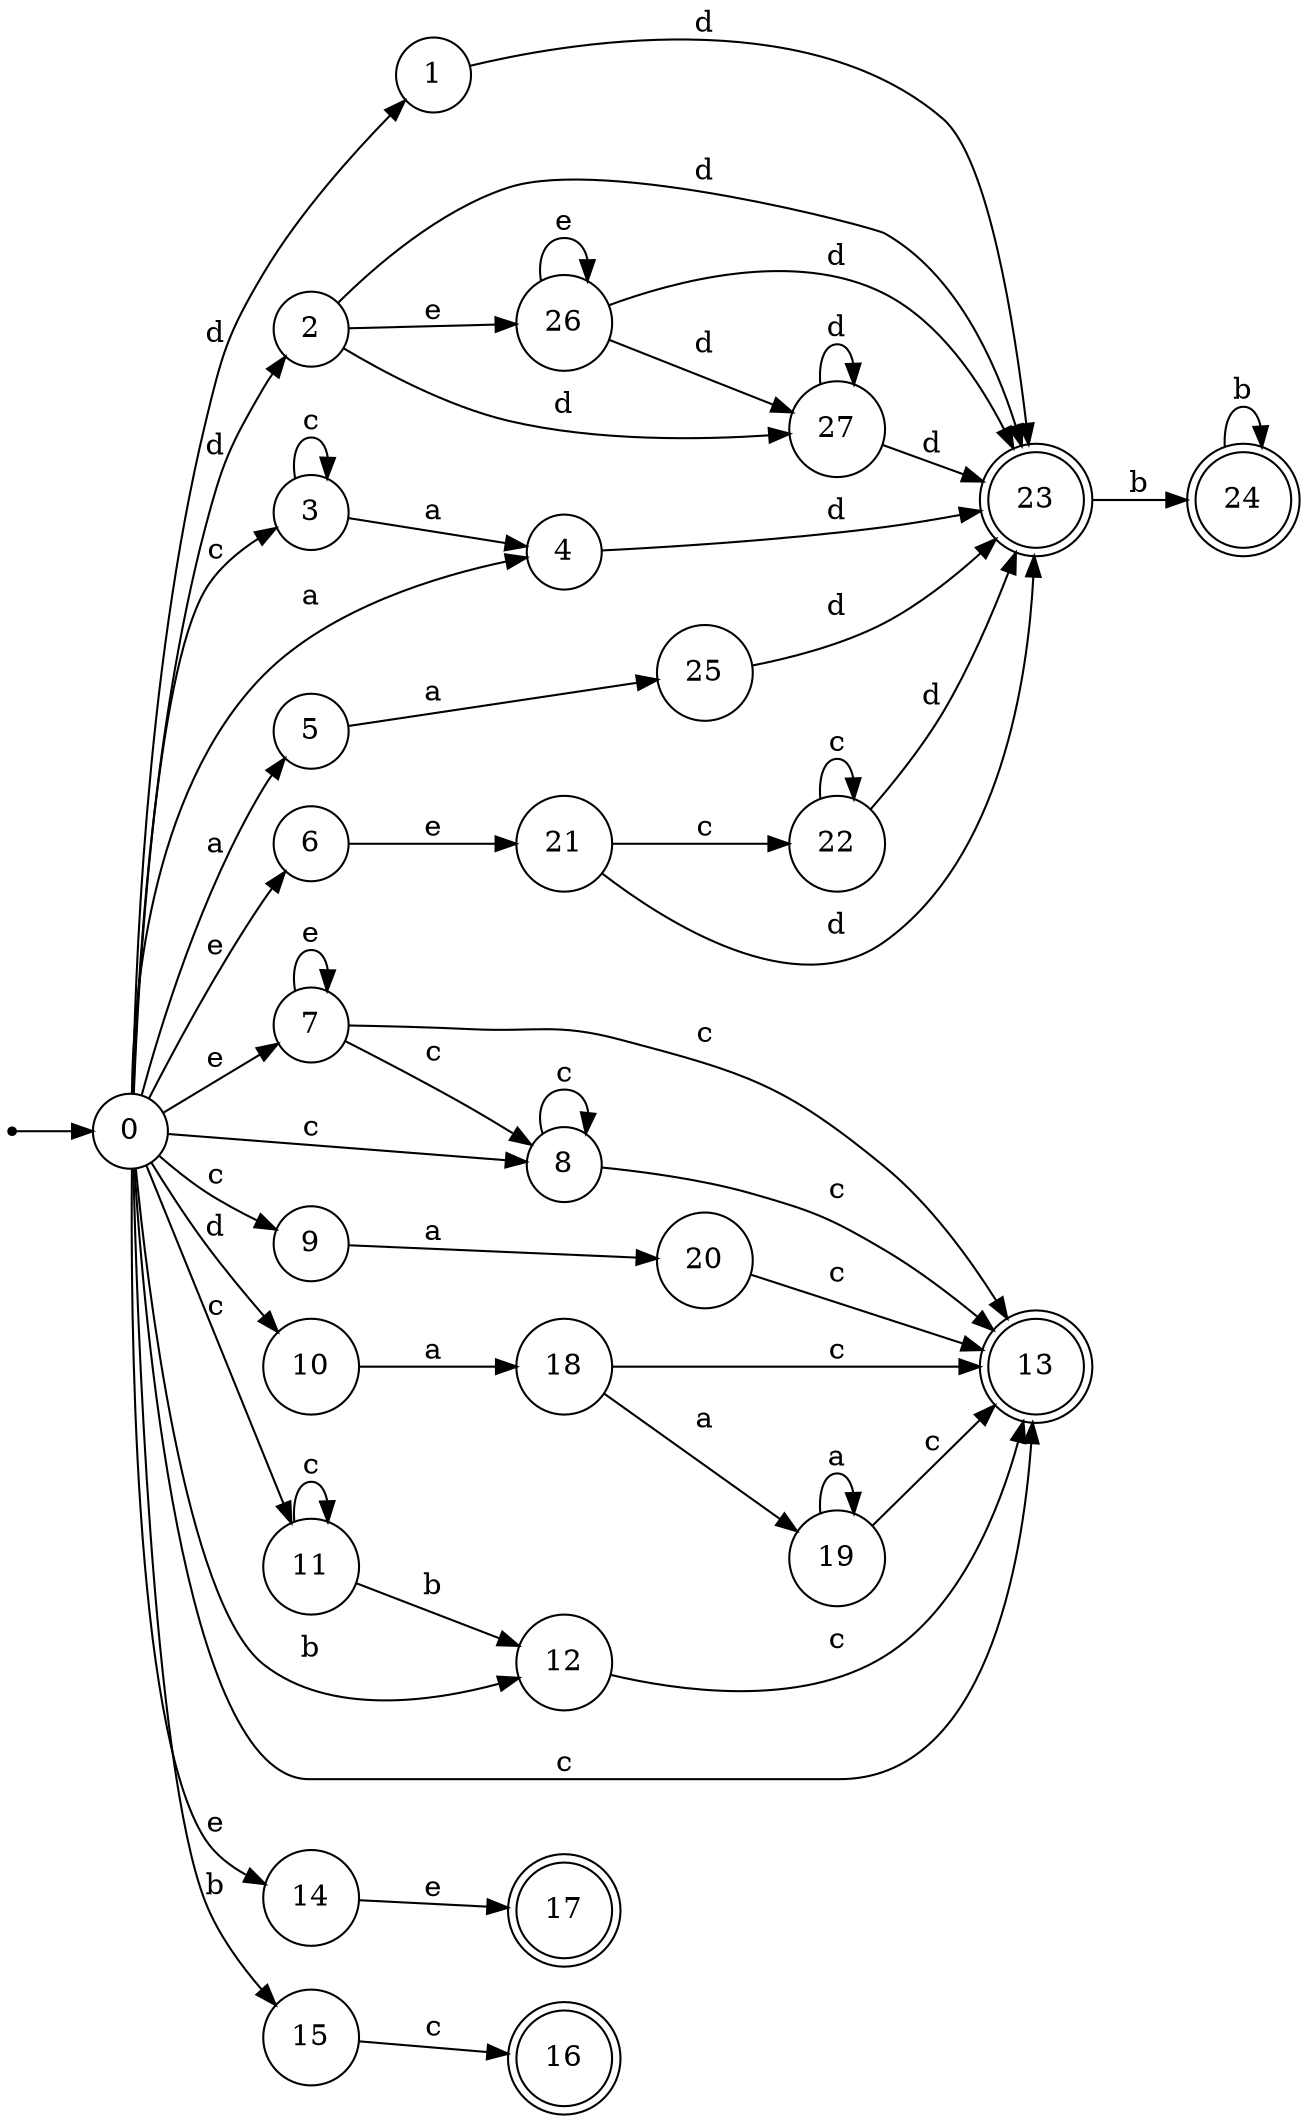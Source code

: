 digraph finite_state_machine {
rankdir=LR;
size="20,20";
node [shape = point]; "dummy0"
node [shape = circle]; "0";
"dummy0" -> "0";
node [shape = circle]; "1";
node [shape = circle]; "2";
node [shape = circle]; "3";
node [shape = circle]; "4";
node [shape = circle]; "5";
node [shape = circle]; "6";
node [shape = circle]; "7";
node [shape = circle]; "8";
node [shape = circle]; "9";
node [shape = circle]; "10";
node [shape = circle]; "11";
node [shape = circle]; "12";
node [shape = doublecircle]; "13";node [shape = circle]; "14";
node [shape = circle]; "15";
node [shape = doublecircle]; "16";node [shape = doublecircle]; "17";node [shape = circle]; "18";
node [shape = circle]; "19";
node [shape = circle]; "20";
node [shape = circle]; "21";
node [shape = circle]; "22";
node [shape = doublecircle]; "23";node [shape = doublecircle]; "24";node [shape = circle]; "25";
node [shape = circle]; "26";
node [shape = circle]; "27";
"0" -> "1" [label = "d"];
 "0" -> "2" [label = "d"];
 "0" -> "10" [label = "d"];
 "0" -> "3" [label = "c"];
 "0" -> "8" [label = "c"];
 "0" -> "9" [label = "c"];
 "0" -> "11" [label = "c"];
 "0" -> "13" [label = "c"];
 "0" -> "4" [label = "a"];
 "0" -> "5" [label = "a"];
 "0" -> "14" [label = "e"];
 "0" -> "6" [label = "e"];
 "0" -> "7" [label = "e"];
 "0" -> "12" [label = "b"];
 "0" -> "15" [label = "b"];
 "15" -> "16" [label = "c"];
 "14" -> "17" [label = "e"];
 "12" -> "13" [label = "c"];
 "11" -> "11" [label = "c"];
 "11" -> "12" [label = "b"];
 "10" -> "18" [label = "a"];
 "18" -> "19" [label = "a"];
 "18" -> "13" [label = "c"];
 "19" -> "19" [label = "a"];
 "19" -> "13" [label = "c"];
 "9" -> "20" [label = "a"];
 "20" -> "13" [label = "c"];
 "8" -> "8" [label = "c"];
 "8" -> "13" [label = "c"];
 "7" -> "7" [label = "e"];
 "7" -> "8" [label = "c"];
 "7" -> "13" [label = "c"];
 "6" -> "21" [label = "e"];
 "21" -> "22" [label = "c"];
 "21" -> "23" [label = "d"];
 "23" -> "24" [label = "b"];
 "24" -> "24" [label = "b"];
 "22" -> "22" [label = "c"];
 "22" -> "23" [label = "d"];
 "5" -> "25" [label = "a"];
 "25" -> "23" [label = "d"];
 "4" -> "23" [label = "d"];
 "3" -> "3" [label = "c"];
 "3" -> "4" [label = "a"];
 "2" -> "26" [label = "e"];
 "2" -> "27" [label = "d"];
 "2" -> "23" [label = "d"];
 "27" -> "27" [label = "d"];
 "27" -> "23" [label = "d"];
 "26" -> "26" [label = "e"];
 "26" -> "27" [label = "d"];
 "26" -> "23" [label = "d"];
 "1" -> "23" [label = "d"];
 }

